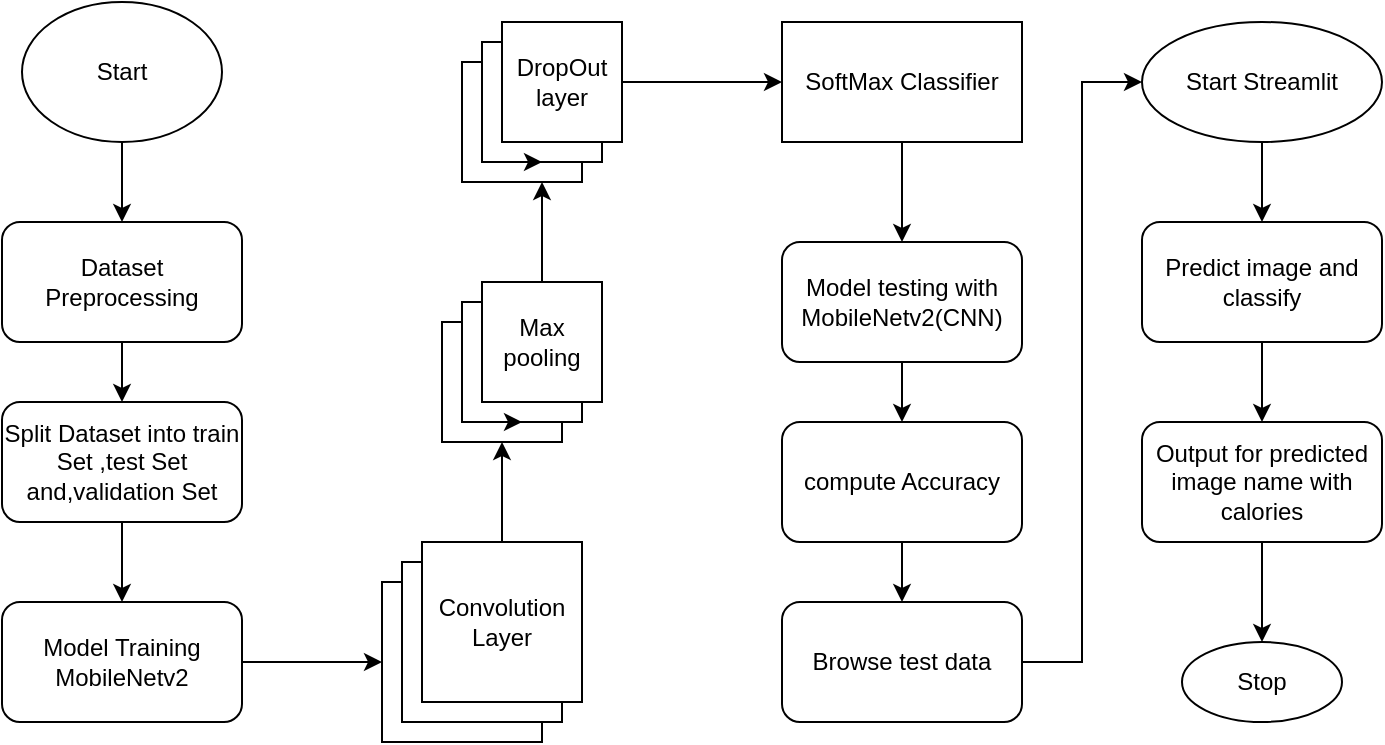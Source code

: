 <mxfile version="22.0.8" type="device">
  <diagram name="Page-1" id="qXfq3N-8ghWurRrwjyBi">
    <mxGraphModel dx="350" dy="557" grid="1" gridSize="10" guides="1" tooltips="1" connect="1" arrows="1" fold="1" page="1" pageScale="1" pageWidth="850" pageHeight="1100" math="0" shadow="0">
      <root>
        <mxCell id="0" />
        <mxCell id="1" parent="0" />
        <mxCell id="8M-AqszD1J1HMK0o3vUP-5" style="edgeStyle=orthogonalEdgeStyle;rounded=0;orthogonalLoop=1;jettySize=auto;html=1;" edge="1" parent="1" source="8M-AqszD1J1HMK0o3vUP-4" target="8M-AqszD1J1HMK0o3vUP-6">
          <mxGeometry relative="1" as="geometry">
            <mxPoint x="180" y="220" as="targetPoint" />
          </mxGeometry>
        </mxCell>
        <mxCell id="8M-AqszD1J1HMK0o3vUP-4" value="Start" style="ellipse;whiteSpace=wrap;html=1;" vertex="1" parent="1">
          <mxGeometry x="130" y="100" width="100" height="70" as="geometry" />
        </mxCell>
        <mxCell id="8M-AqszD1J1HMK0o3vUP-7" style="edgeStyle=orthogonalEdgeStyle;rounded=0;orthogonalLoop=1;jettySize=auto;html=1;" edge="1" parent="1" source="8M-AqszD1J1HMK0o3vUP-6" target="8M-AqszD1J1HMK0o3vUP-8">
          <mxGeometry relative="1" as="geometry">
            <mxPoint x="180" y="330" as="targetPoint" />
          </mxGeometry>
        </mxCell>
        <mxCell id="8M-AqszD1J1HMK0o3vUP-6" value="Dataset Preprocessing" style="rounded=1;whiteSpace=wrap;html=1;" vertex="1" parent="1">
          <mxGeometry x="120" y="210" width="120" height="60" as="geometry" />
        </mxCell>
        <mxCell id="8M-AqszD1J1HMK0o3vUP-9" style="edgeStyle=orthogonalEdgeStyle;rounded=0;orthogonalLoop=1;jettySize=auto;html=1;" edge="1" parent="1" source="8M-AqszD1J1HMK0o3vUP-8" target="8M-AqszD1J1HMK0o3vUP-10">
          <mxGeometry relative="1" as="geometry">
            <mxPoint x="180" y="430" as="targetPoint" />
          </mxGeometry>
        </mxCell>
        <mxCell id="8M-AqszD1J1HMK0o3vUP-8" value="Split Dataset into train Set ,test Set and,validation Set" style="rounded=1;whiteSpace=wrap;html=1;" vertex="1" parent="1">
          <mxGeometry x="120" y="300" width="120" height="60" as="geometry" />
        </mxCell>
        <mxCell id="8M-AqszD1J1HMK0o3vUP-11" style="edgeStyle=orthogonalEdgeStyle;rounded=0;orthogonalLoop=1;jettySize=auto;html=1;" edge="1" parent="1" source="8M-AqszD1J1HMK0o3vUP-10" target="8M-AqszD1J1HMK0o3vUP-12">
          <mxGeometry relative="1" as="geometry">
            <mxPoint x="300" y="430" as="targetPoint" />
          </mxGeometry>
        </mxCell>
        <mxCell id="8M-AqszD1J1HMK0o3vUP-10" value="Model Training&lt;br&gt;MobileNetv2" style="rounded=1;whiteSpace=wrap;html=1;" vertex="1" parent="1">
          <mxGeometry x="120" y="400" width="120" height="60" as="geometry" />
        </mxCell>
        <mxCell id="8M-AqszD1J1HMK0o3vUP-12" value="" style="whiteSpace=wrap;html=1;aspect=fixed;" vertex="1" parent="1">
          <mxGeometry x="310" y="390" width="80" height="80" as="geometry" />
        </mxCell>
        <mxCell id="8M-AqszD1J1HMK0o3vUP-13" value="" style="whiteSpace=wrap;html=1;aspect=fixed;" vertex="1" parent="1">
          <mxGeometry x="320" y="380" width="80" height="80" as="geometry" />
        </mxCell>
        <mxCell id="8M-AqszD1J1HMK0o3vUP-15" style="edgeStyle=orthogonalEdgeStyle;rounded=0;orthogonalLoop=1;jettySize=auto;html=1;" edge="1" parent="1" source="8M-AqszD1J1HMK0o3vUP-14" target="8M-AqszD1J1HMK0o3vUP-16">
          <mxGeometry relative="1" as="geometry">
            <mxPoint x="370" y="340" as="targetPoint" />
          </mxGeometry>
        </mxCell>
        <mxCell id="8M-AqszD1J1HMK0o3vUP-14" value="Convolution&lt;br&gt;Layer" style="whiteSpace=wrap;html=1;aspect=fixed;" vertex="1" parent="1">
          <mxGeometry x="330" y="370" width="80" height="80" as="geometry" />
        </mxCell>
        <mxCell id="8M-AqszD1J1HMK0o3vUP-16" value="" style="whiteSpace=wrap;html=1;aspect=fixed;" vertex="1" parent="1">
          <mxGeometry x="340" y="260" width="60" height="60" as="geometry" />
        </mxCell>
        <mxCell id="8M-AqszD1J1HMK0o3vUP-17" value="" style="whiteSpace=wrap;html=1;aspect=fixed;" vertex="1" parent="1">
          <mxGeometry x="350" y="250" width="60" height="60" as="geometry" />
        </mxCell>
        <mxCell id="8M-AqszD1J1HMK0o3vUP-18" style="edgeStyle=orthogonalEdgeStyle;rounded=0;orthogonalLoop=1;jettySize=auto;html=1;exitX=0.25;exitY=1;exitDx=0;exitDy=0;entryX=0.5;entryY=1;entryDx=0;entryDy=0;" edge="1" parent="1" source="8M-AqszD1J1HMK0o3vUP-17" target="8M-AqszD1J1HMK0o3vUP-17">
          <mxGeometry relative="1" as="geometry" />
        </mxCell>
        <mxCell id="8M-AqszD1J1HMK0o3vUP-21" style="edgeStyle=orthogonalEdgeStyle;rounded=0;orthogonalLoop=1;jettySize=auto;html=1;" edge="1" parent="1" source="8M-AqszD1J1HMK0o3vUP-19">
          <mxGeometry relative="1" as="geometry">
            <mxPoint x="390" y="190" as="targetPoint" />
          </mxGeometry>
        </mxCell>
        <mxCell id="8M-AqszD1J1HMK0o3vUP-19" value="Max pooling" style="whiteSpace=wrap;html=1;aspect=fixed;" vertex="1" parent="1">
          <mxGeometry x="360" y="240" width="60" height="60" as="geometry" />
        </mxCell>
        <mxCell id="8M-AqszD1J1HMK0o3vUP-22" value="" style="whiteSpace=wrap;html=1;aspect=fixed;" vertex="1" parent="1">
          <mxGeometry x="350" y="130" width="60" height="60" as="geometry" />
        </mxCell>
        <mxCell id="8M-AqszD1J1HMK0o3vUP-23" value="" style="whiteSpace=wrap;html=1;aspect=fixed;" vertex="1" parent="1">
          <mxGeometry x="360" y="120" width="60" height="60" as="geometry" />
        </mxCell>
        <mxCell id="8M-AqszD1J1HMK0o3vUP-24" style="edgeStyle=orthogonalEdgeStyle;rounded=0;orthogonalLoop=1;jettySize=auto;html=1;exitX=0.25;exitY=1;exitDx=0;exitDy=0;entryX=0.5;entryY=1;entryDx=0;entryDy=0;" edge="1" parent="1" source="8M-AqszD1J1HMK0o3vUP-23" target="8M-AqszD1J1HMK0o3vUP-23">
          <mxGeometry relative="1" as="geometry" />
        </mxCell>
        <mxCell id="8M-AqszD1J1HMK0o3vUP-33" style="edgeStyle=orthogonalEdgeStyle;rounded=0;orthogonalLoop=1;jettySize=auto;html=1;" edge="1" parent="1" source="8M-AqszD1J1HMK0o3vUP-25" target="8M-AqszD1J1HMK0o3vUP-34">
          <mxGeometry relative="1" as="geometry">
            <mxPoint x="490" y="140" as="targetPoint" />
          </mxGeometry>
        </mxCell>
        <mxCell id="8M-AqszD1J1HMK0o3vUP-25" value="DropOut layer" style="whiteSpace=wrap;html=1;aspect=fixed;" vertex="1" parent="1">
          <mxGeometry x="370" y="110" width="60" height="60" as="geometry" />
        </mxCell>
        <mxCell id="8M-AqszD1J1HMK0o3vUP-36" style="edgeStyle=orthogonalEdgeStyle;rounded=0;orthogonalLoop=1;jettySize=auto;html=1;" edge="1" parent="1" source="8M-AqszD1J1HMK0o3vUP-34" target="8M-AqszD1J1HMK0o3vUP-37">
          <mxGeometry relative="1" as="geometry">
            <mxPoint x="570" y="220" as="targetPoint" />
          </mxGeometry>
        </mxCell>
        <mxCell id="8M-AqszD1J1HMK0o3vUP-34" value="SoftMax Classifier" style="rounded=0;whiteSpace=wrap;html=1;" vertex="1" parent="1">
          <mxGeometry x="510" y="110" width="120" height="60" as="geometry" />
        </mxCell>
        <mxCell id="8M-AqszD1J1HMK0o3vUP-38" style="edgeStyle=orthogonalEdgeStyle;rounded=0;orthogonalLoop=1;jettySize=auto;html=1;" edge="1" parent="1" source="8M-AqszD1J1HMK0o3vUP-37" target="8M-AqszD1J1HMK0o3vUP-39">
          <mxGeometry relative="1" as="geometry">
            <mxPoint x="570" y="320" as="targetPoint" />
          </mxGeometry>
        </mxCell>
        <mxCell id="8M-AqszD1J1HMK0o3vUP-37" value="Model testing with MobileNetv2(CNN)" style="rounded=1;whiteSpace=wrap;html=1;" vertex="1" parent="1">
          <mxGeometry x="510" y="220" width="120" height="60" as="geometry" />
        </mxCell>
        <mxCell id="8M-AqszD1J1HMK0o3vUP-41" style="edgeStyle=orthogonalEdgeStyle;rounded=0;orthogonalLoop=1;jettySize=auto;html=1;" edge="1" parent="1" source="8M-AqszD1J1HMK0o3vUP-39" target="8M-AqszD1J1HMK0o3vUP-42">
          <mxGeometry relative="1" as="geometry">
            <mxPoint x="570" y="410" as="targetPoint" />
          </mxGeometry>
        </mxCell>
        <mxCell id="8M-AqszD1J1HMK0o3vUP-39" value="compute Accuracy" style="rounded=1;whiteSpace=wrap;html=1;" vertex="1" parent="1">
          <mxGeometry x="510" y="310" width="120" height="60" as="geometry" />
        </mxCell>
        <mxCell id="8M-AqszD1J1HMK0o3vUP-47" style="edgeStyle=orthogonalEdgeStyle;rounded=0;orthogonalLoop=1;jettySize=auto;html=1;entryX=0;entryY=0.5;entryDx=0;entryDy=0;" edge="1" parent="1" source="8M-AqszD1J1HMK0o3vUP-42" target="8M-AqszD1J1HMK0o3vUP-46">
          <mxGeometry relative="1" as="geometry" />
        </mxCell>
        <mxCell id="8M-AqszD1J1HMK0o3vUP-42" value="Browse test data" style="rounded=1;whiteSpace=wrap;html=1;" vertex="1" parent="1">
          <mxGeometry x="510" y="400" width="120" height="60" as="geometry" />
        </mxCell>
        <mxCell id="8M-AqszD1J1HMK0o3vUP-48" style="edgeStyle=orthogonalEdgeStyle;rounded=0;orthogonalLoop=1;jettySize=auto;html=1;" edge="1" parent="1" source="8M-AqszD1J1HMK0o3vUP-46" target="8M-AqszD1J1HMK0o3vUP-49">
          <mxGeometry relative="1" as="geometry">
            <mxPoint x="750" y="210" as="targetPoint" />
          </mxGeometry>
        </mxCell>
        <mxCell id="8M-AqszD1J1HMK0o3vUP-46" value="Start Streamlit" style="ellipse;whiteSpace=wrap;html=1;" vertex="1" parent="1">
          <mxGeometry x="690" y="110" width="120" height="60" as="geometry" />
        </mxCell>
        <mxCell id="8M-AqszD1J1HMK0o3vUP-50" style="edgeStyle=orthogonalEdgeStyle;rounded=0;orthogonalLoop=1;jettySize=auto;html=1;" edge="1" parent="1" source="8M-AqszD1J1HMK0o3vUP-49" target="8M-AqszD1J1HMK0o3vUP-51">
          <mxGeometry relative="1" as="geometry">
            <mxPoint x="750" y="320" as="targetPoint" />
          </mxGeometry>
        </mxCell>
        <mxCell id="8M-AqszD1J1HMK0o3vUP-49" value="Predict image and classify" style="rounded=1;whiteSpace=wrap;html=1;" vertex="1" parent="1">
          <mxGeometry x="690" y="210" width="120" height="60" as="geometry" />
        </mxCell>
        <mxCell id="8M-AqszD1J1HMK0o3vUP-52" style="edgeStyle=orthogonalEdgeStyle;rounded=0;orthogonalLoop=1;jettySize=auto;html=1;" edge="1" parent="1" source="8M-AqszD1J1HMK0o3vUP-51" target="8M-AqszD1J1HMK0o3vUP-53">
          <mxGeometry relative="1" as="geometry">
            <mxPoint x="750" y="420" as="targetPoint" />
          </mxGeometry>
        </mxCell>
        <mxCell id="8M-AqszD1J1HMK0o3vUP-51" value="Output for predicted image name with calories" style="rounded=1;whiteSpace=wrap;html=1;" vertex="1" parent="1">
          <mxGeometry x="690" y="310" width="120" height="60" as="geometry" />
        </mxCell>
        <mxCell id="8M-AqszD1J1HMK0o3vUP-53" value="Stop" style="ellipse;whiteSpace=wrap;html=1;" vertex="1" parent="1">
          <mxGeometry x="710" y="420" width="80" height="40" as="geometry" />
        </mxCell>
      </root>
    </mxGraphModel>
  </diagram>
</mxfile>
